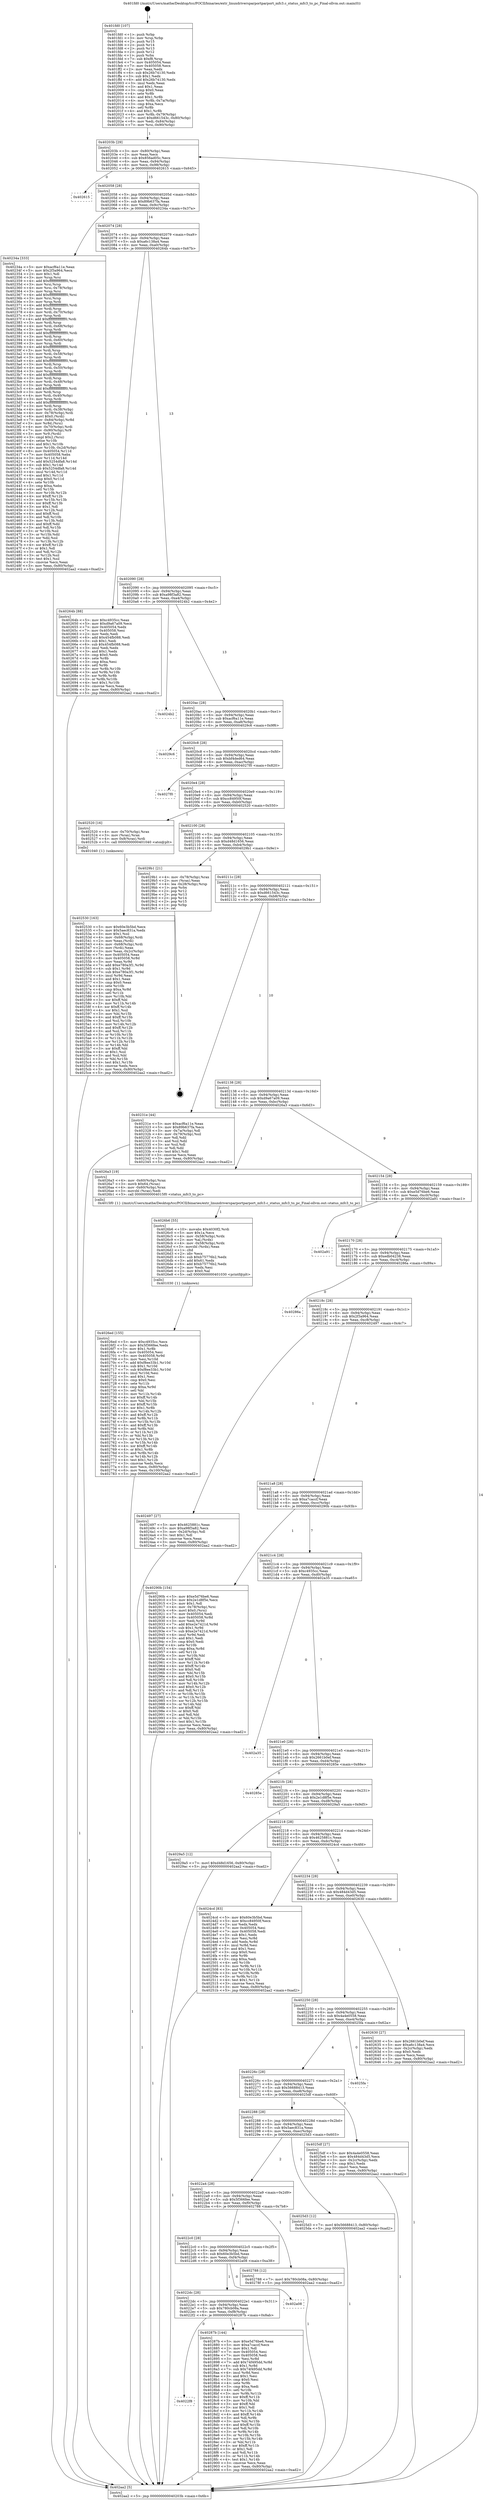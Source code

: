 digraph "0x401fd0" {
  label = "0x401fd0 (/mnt/c/Users/mathe/Desktop/tcc/POCII/binaries/extr_linuxdriversparportparport_mfc3.c_status_mfc3_to_pc_Final-ollvm.out::main(0))"
  labelloc = "t"
  node[shape=record]

  Entry [label="",width=0.3,height=0.3,shape=circle,fillcolor=black,style=filled]
  "0x40203b" [label="{
     0x40203b [29]\l
     | [instrs]\l
     &nbsp;&nbsp;0x40203b \<+3\>: mov -0x80(%rbp),%eax\l
     &nbsp;&nbsp;0x40203e \<+2\>: mov %eax,%ecx\l
     &nbsp;&nbsp;0x402040 \<+6\>: sub $0x856ad05c,%ecx\l
     &nbsp;&nbsp;0x402046 \<+6\>: mov %eax,-0x94(%rbp)\l
     &nbsp;&nbsp;0x40204c \<+6\>: mov %ecx,-0x98(%rbp)\l
     &nbsp;&nbsp;0x402052 \<+6\>: je 0000000000402615 \<main+0x645\>\l
  }"]
  "0x402615" [label="{
     0x402615\l
  }", style=dashed]
  "0x402058" [label="{
     0x402058 [28]\l
     | [instrs]\l
     &nbsp;&nbsp;0x402058 \<+5\>: jmp 000000000040205d \<main+0x8d\>\l
     &nbsp;&nbsp;0x40205d \<+6\>: mov -0x94(%rbp),%eax\l
     &nbsp;&nbsp;0x402063 \<+5\>: sub $0x89b637fa,%eax\l
     &nbsp;&nbsp;0x402068 \<+6\>: mov %eax,-0x9c(%rbp)\l
     &nbsp;&nbsp;0x40206e \<+6\>: je 000000000040234a \<main+0x37a\>\l
  }"]
  Exit [label="",width=0.3,height=0.3,shape=circle,fillcolor=black,style=filled,peripheries=2]
  "0x40234a" [label="{
     0x40234a [333]\l
     | [instrs]\l
     &nbsp;&nbsp;0x40234a \<+5\>: mov $0xacf6a11e,%eax\l
     &nbsp;&nbsp;0x40234f \<+5\>: mov $0x2f3a964,%ecx\l
     &nbsp;&nbsp;0x402354 \<+2\>: mov $0x1,%dl\l
     &nbsp;&nbsp;0x402356 \<+3\>: mov %rsp,%rsi\l
     &nbsp;&nbsp;0x402359 \<+4\>: add $0xfffffffffffffff0,%rsi\l
     &nbsp;&nbsp;0x40235d \<+3\>: mov %rsi,%rsp\l
     &nbsp;&nbsp;0x402360 \<+4\>: mov %rsi,-0x78(%rbp)\l
     &nbsp;&nbsp;0x402364 \<+3\>: mov %rsp,%rsi\l
     &nbsp;&nbsp;0x402367 \<+4\>: add $0xfffffffffffffff0,%rsi\l
     &nbsp;&nbsp;0x40236b \<+3\>: mov %rsi,%rsp\l
     &nbsp;&nbsp;0x40236e \<+3\>: mov %rsp,%rdi\l
     &nbsp;&nbsp;0x402371 \<+4\>: add $0xfffffffffffffff0,%rdi\l
     &nbsp;&nbsp;0x402375 \<+3\>: mov %rdi,%rsp\l
     &nbsp;&nbsp;0x402378 \<+4\>: mov %rdi,-0x70(%rbp)\l
     &nbsp;&nbsp;0x40237c \<+3\>: mov %rsp,%rdi\l
     &nbsp;&nbsp;0x40237f \<+4\>: add $0xfffffffffffffff0,%rdi\l
     &nbsp;&nbsp;0x402383 \<+3\>: mov %rdi,%rsp\l
     &nbsp;&nbsp;0x402386 \<+4\>: mov %rdi,-0x68(%rbp)\l
     &nbsp;&nbsp;0x40238a \<+3\>: mov %rsp,%rdi\l
     &nbsp;&nbsp;0x40238d \<+4\>: add $0xfffffffffffffff0,%rdi\l
     &nbsp;&nbsp;0x402391 \<+3\>: mov %rdi,%rsp\l
     &nbsp;&nbsp;0x402394 \<+4\>: mov %rdi,-0x60(%rbp)\l
     &nbsp;&nbsp;0x402398 \<+3\>: mov %rsp,%rdi\l
     &nbsp;&nbsp;0x40239b \<+4\>: add $0xfffffffffffffff0,%rdi\l
     &nbsp;&nbsp;0x40239f \<+3\>: mov %rdi,%rsp\l
     &nbsp;&nbsp;0x4023a2 \<+4\>: mov %rdi,-0x58(%rbp)\l
     &nbsp;&nbsp;0x4023a6 \<+3\>: mov %rsp,%rdi\l
     &nbsp;&nbsp;0x4023a9 \<+4\>: add $0xfffffffffffffff0,%rdi\l
     &nbsp;&nbsp;0x4023ad \<+3\>: mov %rdi,%rsp\l
     &nbsp;&nbsp;0x4023b0 \<+4\>: mov %rdi,-0x50(%rbp)\l
     &nbsp;&nbsp;0x4023b4 \<+3\>: mov %rsp,%rdi\l
     &nbsp;&nbsp;0x4023b7 \<+4\>: add $0xfffffffffffffff0,%rdi\l
     &nbsp;&nbsp;0x4023bb \<+3\>: mov %rdi,%rsp\l
     &nbsp;&nbsp;0x4023be \<+4\>: mov %rdi,-0x48(%rbp)\l
     &nbsp;&nbsp;0x4023c2 \<+3\>: mov %rsp,%rdi\l
     &nbsp;&nbsp;0x4023c5 \<+4\>: add $0xfffffffffffffff0,%rdi\l
     &nbsp;&nbsp;0x4023c9 \<+3\>: mov %rdi,%rsp\l
     &nbsp;&nbsp;0x4023cc \<+4\>: mov %rdi,-0x40(%rbp)\l
     &nbsp;&nbsp;0x4023d0 \<+3\>: mov %rsp,%rdi\l
     &nbsp;&nbsp;0x4023d3 \<+4\>: add $0xfffffffffffffff0,%rdi\l
     &nbsp;&nbsp;0x4023d7 \<+3\>: mov %rdi,%rsp\l
     &nbsp;&nbsp;0x4023da \<+4\>: mov %rdi,-0x38(%rbp)\l
     &nbsp;&nbsp;0x4023de \<+4\>: mov -0x78(%rbp),%rdi\l
     &nbsp;&nbsp;0x4023e2 \<+6\>: movl $0x0,(%rdi)\l
     &nbsp;&nbsp;0x4023e8 \<+7\>: mov -0x84(%rbp),%r8d\l
     &nbsp;&nbsp;0x4023ef \<+3\>: mov %r8d,(%rsi)\l
     &nbsp;&nbsp;0x4023f2 \<+4\>: mov -0x70(%rbp),%rdi\l
     &nbsp;&nbsp;0x4023f6 \<+7\>: mov -0x90(%rbp),%r9\l
     &nbsp;&nbsp;0x4023fd \<+3\>: mov %r9,(%rdi)\l
     &nbsp;&nbsp;0x402400 \<+3\>: cmpl $0x2,(%rsi)\l
     &nbsp;&nbsp;0x402403 \<+4\>: setne %r10b\l
     &nbsp;&nbsp;0x402407 \<+4\>: and $0x1,%r10b\l
     &nbsp;&nbsp;0x40240b \<+4\>: mov %r10b,-0x2d(%rbp)\l
     &nbsp;&nbsp;0x40240f \<+8\>: mov 0x405054,%r11d\l
     &nbsp;&nbsp;0x402417 \<+7\>: mov 0x405058,%ebx\l
     &nbsp;&nbsp;0x40241e \<+3\>: mov %r11d,%r14d\l
     &nbsp;&nbsp;0x402421 \<+7\>: add $0x5254dfa8,%r14d\l
     &nbsp;&nbsp;0x402428 \<+4\>: sub $0x1,%r14d\l
     &nbsp;&nbsp;0x40242c \<+7\>: sub $0x5254dfa8,%r14d\l
     &nbsp;&nbsp;0x402433 \<+4\>: imul %r14d,%r11d\l
     &nbsp;&nbsp;0x402437 \<+4\>: and $0x1,%r11d\l
     &nbsp;&nbsp;0x40243b \<+4\>: cmp $0x0,%r11d\l
     &nbsp;&nbsp;0x40243f \<+4\>: sete %r10b\l
     &nbsp;&nbsp;0x402443 \<+3\>: cmp $0xa,%ebx\l
     &nbsp;&nbsp;0x402446 \<+4\>: setl %r15b\l
     &nbsp;&nbsp;0x40244a \<+3\>: mov %r10b,%r12b\l
     &nbsp;&nbsp;0x40244d \<+4\>: xor $0xff,%r12b\l
     &nbsp;&nbsp;0x402451 \<+3\>: mov %r15b,%r13b\l
     &nbsp;&nbsp;0x402454 \<+4\>: xor $0xff,%r13b\l
     &nbsp;&nbsp;0x402458 \<+3\>: xor $0x1,%dl\l
     &nbsp;&nbsp;0x40245b \<+3\>: mov %r12b,%sil\l
     &nbsp;&nbsp;0x40245e \<+4\>: and $0xff,%sil\l
     &nbsp;&nbsp;0x402462 \<+3\>: and %dl,%r10b\l
     &nbsp;&nbsp;0x402465 \<+3\>: mov %r13b,%dil\l
     &nbsp;&nbsp;0x402468 \<+4\>: and $0xff,%dil\l
     &nbsp;&nbsp;0x40246c \<+3\>: and %dl,%r15b\l
     &nbsp;&nbsp;0x40246f \<+3\>: or %r10b,%sil\l
     &nbsp;&nbsp;0x402472 \<+3\>: or %r15b,%dil\l
     &nbsp;&nbsp;0x402475 \<+3\>: xor %dil,%sil\l
     &nbsp;&nbsp;0x402478 \<+3\>: or %r13b,%r12b\l
     &nbsp;&nbsp;0x40247b \<+4\>: xor $0xff,%r12b\l
     &nbsp;&nbsp;0x40247f \<+3\>: or $0x1,%dl\l
     &nbsp;&nbsp;0x402482 \<+3\>: and %dl,%r12b\l
     &nbsp;&nbsp;0x402485 \<+3\>: or %r12b,%sil\l
     &nbsp;&nbsp;0x402488 \<+4\>: test $0x1,%sil\l
     &nbsp;&nbsp;0x40248c \<+3\>: cmovne %ecx,%eax\l
     &nbsp;&nbsp;0x40248f \<+3\>: mov %eax,-0x80(%rbp)\l
     &nbsp;&nbsp;0x402492 \<+5\>: jmp 0000000000402aa2 \<main+0xad2\>\l
  }"]
  "0x402074" [label="{
     0x402074 [28]\l
     | [instrs]\l
     &nbsp;&nbsp;0x402074 \<+5\>: jmp 0000000000402079 \<main+0xa9\>\l
     &nbsp;&nbsp;0x402079 \<+6\>: mov -0x94(%rbp),%eax\l
     &nbsp;&nbsp;0x40207f \<+5\>: sub $0xa6c138a4,%eax\l
     &nbsp;&nbsp;0x402084 \<+6\>: mov %eax,-0xa0(%rbp)\l
     &nbsp;&nbsp;0x40208a \<+6\>: je 000000000040264b \<main+0x67b\>\l
  }"]
  "0x4022f8" [label="{
     0x4022f8\l
  }", style=dashed]
  "0x40264b" [label="{
     0x40264b [88]\l
     | [instrs]\l
     &nbsp;&nbsp;0x40264b \<+5\>: mov $0xc4935cc,%eax\l
     &nbsp;&nbsp;0x402650 \<+5\>: mov $0xd9a67a09,%ecx\l
     &nbsp;&nbsp;0x402655 \<+7\>: mov 0x405054,%edx\l
     &nbsp;&nbsp;0x40265c \<+7\>: mov 0x405058,%esi\l
     &nbsp;&nbsp;0x402663 \<+2\>: mov %edx,%edi\l
     &nbsp;&nbsp;0x402665 \<+6\>: add $0x454fb088,%edi\l
     &nbsp;&nbsp;0x40266b \<+3\>: sub $0x1,%edi\l
     &nbsp;&nbsp;0x40266e \<+6\>: sub $0x454fb088,%edi\l
     &nbsp;&nbsp;0x402674 \<+3\>: imul %edi,%edx\l
     &nbsp;&nbsp;0x402677 \<+3\>: and $0x1,%edx\l
     &nbsp;&nbsp;0x40267a \<+3\>: cmp $0x0,%edx\l
     &nbsp;&nbsp;0x40267d \<+4\>: sete %r8b\l
     &nbsp;&nbsp;0x402681 \<+3\>: cmp $0xa,%esi\l
     &nbsp;&nbsp;0x402684 \<+4\>: setl %r9b\l
     &nbsp;&nbsp;0x402688 \<+3\>: mov %r8b,%r10b\l
     &nbsp;&nbsp;0x40268b \<+3\>: and %r9b,%r10b\l
     &nbsp;&nbsp;0x40268e \<+3\>: xor %r9b,%r8b\l
     &nbsp;&nbsp;0x402691 \<+3\>: or %r8b,%r10b\l
     &nbsp;&nbsp;0x402694 \<+4\>: test $0x1,%r10b\l
     &nbsp;&nbsp;0x402698 \<+3\>: cmovne %ecx,%eax\l
     &nbsp;&nbsp;0x40269b \<+3\>: mov %eax,-0x80(%rbp)\l
     &nbsp;&nbsp;0x40269e \<+5\>: jmp 0000000000402aa2 \<main+0xad2\>\l
  }"]
  "0x402090" [label="{
     0x402090 [28]\l
     | [instrs]\l
     &nbsp;&nbsp;0x402090 \<+5\>: jmp 0000000000402095 \<main+0xc5\>\l
     &nbsp;&nbsp;0x402095 \<+6\>: mov -0x94(%rbp),%eax\l
     &nbsp;&nbsp;0x40209b \<+5\>: sub $0xa98f3a82,%eax\l
     &nbsp;&nbsp;0x4020a0 \<+6\>: mov %eax,-0xa4(%rbp)\l
     &nbsp;&nbsp;0x4020a6 \<+6\>: je 00000000004024b2 \<main+0x4e2\>\l
  }"]
  "0x40287b" [label="{
     0x40287b [144]\l
     | [instrs]\l
     &nbsp;&nbsp;0x40287b \<+5\>: mov $0xe5d76be6,%eax\l
     &nbsp;&nbsp;0x402880 \<+5\>: mov $0xa7caccf,%ecx\l
     &nbsp;&nbsp;0x402885 \<+2\>: mov $0x1,%dl\l
     &nbsp;&nbsp;0x402887 \<+7\>: mov 0x405054,%esi\l
     &nbsp;&nbsp;0x40288e \<+7\>: mov 0x405058,%edi\l
     &nbsp;&nbsp;0x402895 \<+3\>: mov %esi,%r8d\l
     &nbsp;&nbsp;0x402898 \<+7\>: add $0x74f495dd,%r8d\l
     &nbsp;&nbsp;0x40289f \<+4\>: sub $0x1,%r8d\l
     &nbsp;&nbsp;0x4028a3 \<+7\>: sub $0x74f495dd,%r8d\l
     &nbsp;&nbsp;0x4028aa \<+4\>: imul %r8d,%esi\l
     &nbsp;&nbsp;0x4028ae \<+3\>: and $0x1,%esi\l
     &nbsp;&nbsp;0x4028b1 \<+3\>: cmp $0x0,%esi\l
     &nbsp;&nbsp;0x4028b4 \<+4\>: sete %r9b\l
     &nbsp;&nbsp;0x4028b8 \<+3\>: cmp $0xa,%edi\l
     &nbsp;&nbsp;0x4028bb \<+4\>: setl %r10b\l
     &nbsp;&nbsp;0x4028bf \<+3\>: mov %r9b,%r11b\l
     &nbsp;&nbsp;0x4028c2 \<+4\>: xor $0xff,%r11b\l
     &nbsp;&nbsp;0x4028c6 \<+3\>: mov %r10b,%bl\l
     &nbsp;&nbsp;0x4028c9 \<+3\>: xor $0xff,%bl\l
     &nbsp;&nbsp;0x4028cc \<+3\>: xor $0x1,%dl\l
     &nbsp;&nbsp;0x4028cf \<+3\>: mov %r11b,%r14b\l
     &nbsp;&nbsp;0x4028d2 \<+4\>: and $0xff,%r14b\l
     &nbsp;&nbsp;0x4028d6 \<+3\>: and %dl,%r9b\l
     &nbsp;&nbsp;0x4028d9 \<+3\>: mov %bl,%r15b\l
     &nbsp;&nbsp;0x4028dc \<+4\>: and $0xff,%r15b\l
     &nbsp;&nbsp;0x4028e0 \<+3\>: and %dl,%r10b\l
     &nbsp;&nbsp;0x4028e3 \<+3\>: or %r9b,%r14b\l
     &nbsp;&nbsp;0x4028e6 \<+3\>: or %r10b,%r15b\l
     &nbsp;&nbsp;0x4028e9 \<+3\>: xor %r15b,%r14b\l
     &nbsp;&nbsp;0x4028ec \<+3\>: or %bl,%r11b\l
     &nbsp;&nbsp;0x4028ef \<+4\>: xor $0xff,%r11b\l
     &nbsp;&nbsp;0x4028f3 \<+3\>: or $0x1,%dl\l
     &nbsp;&nbsp;0x4028f6 \<+3\>: and %dl,%r11b\l
     &nbsp;&nbsp;0x4028f9 \<+3\>: or %r11b,%r14b\l
     &nbsp;&nbsp;0x4028fc \<+4\>: test $0x1,%r14b\l
     &nbsp;&nbsp;0x402900 \<+3\>: cmovne %ecx,%eax\l
     &nbsp;&nbsp;0x402903 \<+3\>: mov %eax,-0x80(%rbp)\l
     &nbsp;&nbsp;0x402906 \<+5\>: jmp 0000000000402aa2 \<main+0xad2\>\l
  }"]
  "0x4024b2" [label="{
     0x4024b2\l
  }", style=dashed]
  "0x4020ac" [label="{
     0x4020ac [28]\l
     | [instrs]\l
     &nbsp;&nbsp;0x4020ac \<+5\>: jmp 00000000004020b1 \<main+0xe1\>\l
     &nbsp;&nbsp;0x4020b1 \<+6\>: mov -0x94(%rbp),%eax\l
     &nbsp;&nbsp;0x4020b7 \<+5\>: sub $0xacf6a11e,%eax\l
     &nbsp;&nbsp;0x4020bc \<+6\>: mov %eax,-0xa8(%rbp)\l
     &nbsp;&nbsp;0x4020c2 \<+6\>: je 00000000004029c6 \<main+0x9f6\>\l
  }"]
  "0x4022dc" [label="{
     0x4022dc [28]\l
     | [instrs]\l
     &nbsp;&nbsp;0x4022dc \<+5\>: jmp 00000000004022e1 \<main+0x311\>\l
     &nbsp;&nbsp;0x4022e1 \<+6\>: mov -0x94(%rbp),%eax\l
     &nbsp;&nbsp;0x4022e7 \<+5\>: sub $0x780cb08a,%eax\l
     &nbsp;&nbsp;0x4022ec \<+6\>: mov %eax,-0xf8(%rbp)\l
     &nbsp;&nbsp;0x4022f2 \<+6\>: je 000000000040287b \<main+0x8ab\>\l
  }"]
  "0x4029c6" [label="{
     0x4029c6\l
  }", style=dashed]
  "0x4020c8" [label="{
     0x4020c8 [28]\l
     | [instrs]\l
     &nbsp;&nbsp;0x4020c8 \<+5\>: jmp 00000000004020cd \<main+0xfd\>\l
     &nbsp;&nbsp;0x4020cd \<+6\>: mov -0x94(%rbp),%eax\l
     &nbsp;&nbsp;0x4020d3 \<+5\>: sub $0xbf4ded64,%eax\l
     &nbsp;&nbsp;0x4020d8 \<+6\>: mov %eax,-0xac(%rbp)\l
     &nbsp;&nbsp;0x4020de \<+6\>: je 00000000004027f0 \<main+0x820\>\l
  }"]
  "0x402a08" [label="{
     0x402a08\l
  }", style=dashed]
  "0x4027f0" [label="{
     0x4027f0\l
  }", style=dashed]
  "0x4020e4" [label="{
     0x4020e4 [28]\l
     | [instrs]\l
     &nbsp;&nbsp;0x4020e4 \<+5\>: jmp 00000000004020e9 \<main+0x119\>\l
     &nbsp;&nbsp;0x4020e9 \<+6\>: mov -0x94(%rbp),%eax\l
     &nbsp;&nbsp;0x4020ef \<+5\>: sub $0xcc84950f,%eax\l
     &nbsp;&nbsp;0x4020f4 \<+6\>: mov %eax,-0xb0(%rbp)\l
     &nbsp;&nbsp;0x4020fa \<+6\>: je 0000000000402520 \<main+0x550\>\l
  }"]
  "0x4022c0" [label="{
     0x4022c0 [28]\l
     | [instrs]\l
     &nbsp;&nbsp;0x4022c0 \<+5\>: jmp 00000000004022c5 \<main+0x2f5\>\l
     &nbsp;&nbsp;0x4022c5 \<+6\>: mov -0x94(%rbp),%eax\l
     &nbsp;&nbsp;0x4022cb \<+5\>: sub $0x60e3b5bd,%eax\l
     &nbsp;&nbsp;0x4022d0 \<+6\>: mov %eax,-0xf4(%rbp)\l
     &nbsp;&nbsp;0x4022d6 \<+6\>: je 0000000000402a08 \<main+0xa38\>\l
  }"]
  "0x402520" [label="{
     0x402520 [16]\l
     | [instrs]\l
     &nbsp;&nbsp;0x402520 \<+4\>: mov -0x70(%rbp),%rax\l
     &nbsp;&nbsp;0x402524 \<+3\>: mov (%rax),%rax\l
     &nbsp;&nbsp;0x402527 \<+4\>: mov 0x8(%rax),%rdi\l
     &nbsp;&nbsp;0x40252b \<+5\>: call 0000000000401040 \<atoi@plt\>\l
     | [calls]\l
     &nbsp;&nbsp;0x401040 \{1\} (unknown)\l
  }"]
  "0x402100" [label="{
     0x402100 [28]\l
     | [instrs]\l
     &nbsp;&nbsp;0x402100 \<+5\>: jmp 0000000000402105 \<main+0x135\>\l
     &nbsp;&nbsp;0x402105 \<+6\>: mov -0x94(%rbp),%eax\l
     &nbsp;&nbsp;0x40210b \<+5\>: sub $0xd48d1656,%eax\l
     &nbsp;&nbsp;0x402110 \<+6\>: mov %eax,-0xb4(%rbp)\l
     &nbsp;&nbsp;0x402116 \<+6\>: je 00000000004029b1 \<main+0x9e1\>\l
  }"]
  "0x402788" [label="{
     0x402788 [12]\l
     | [instrs]\l
     &nbsp;&nbsp;0x402788 \<+7\>: movl $0x780cb08a,-0x80(%rbp)\l
     &nbsp;&nbsp;0x40278f \<+5\>: jmp 0000000000402aa2 \<main+0xad2\>\l
  }"]
  "0x4029b1" [label="{
     0x4029b1 [21]\l
     | [instrs]\l
     &nbsp;&nbsp;0x4029b1 \<+4\>: mov -0x78(%rbp),%rax\l
     &nbsp;&nbsp;0x4029b5 \<+2\>: mov (%rax),%eax\l
     &nbsp;&nbsp;0x4029b7 \<+4\>: lea -0x28(%rbp),%rsp\l
     &nbsp;&nbsp;0x4029bb \<+1\>: pop %rbx\l
     &nbsp;&nbsp;0x4029bc \<+2\>: pop %r12\l
     &nbsp;&nbsp;0x4029be \<+2\>: pop %r13\l
     &nbsp;&nbsp;0x4029c0 \<+2\>: pop %r14\l
     &nbsp;&nbsp;0x4029c2 \<+2\>: pop %r15\l
     &nbsp;&nbsp;0x4029c4 \<+1\>: pop %rbp\l
     &nbsp;&nbsp;0x4029c5 \<+1\>: ret\l
  }"]
  "0x40211c" [label="{
     0x40211c [28]\l
     | [instrs]\l
     &nbsp;&nbsp;0x40211c \<+5\>: jmp 0000000000402121 \<main+0x151\>\l
     &nbsp;&nbsp;0x402121 \<+6\>: mov -0x94(%rbp),%eax\l
     &nbsp;&nbsp;0x402127 \<+5\>: sub $0xd661543c,%eax\l
     &nbsp;&nbsp;0x40212c \<+6\>: mov %eax,-0xb8(%rbp)\l
     &nbsp;&nbsp;0x402132 \<+6\>: je 000000000040231e \<main+0x34e\>\l
  }"]
  "0x4026ed" [label="{
     0x4026ed [155]\l
     | [instrs]\l
     &nbsp;&nbsp;0x4026ed \<+5\>: mov $0xc4935cc,%ecx\l
     &nbsp;&nbsp;0x4026f2 \<+5\>: mov $0x5f366fee,%edx\l
     &nbsp;&nbsp;0x4026f7 \<+3\>: mov $0x1,%r8b\l
     &nbsp;&nbsp;0x4026fa \<+7\>: mov 0x405054,%esi\l
     &nbsp;&nbsp;0x402701 \<+8\>: mov 0x405058,%r9d\l
     &nbsp;&nbsp;0x402709 \<+3\>: mov %esi,%r10d\l
     &nbsp;&nbsp;0x40270c \<+7\>: add $0xf8ee33b1,%r10d\l
     &nbsp;&nbsp;0x402713 \<+4\>: sub $0x1,%r10d\l
     &nbsp;&nbsp;0x402717 \<+7\>: sub $0xf8ee33b1,%r10d\l
     &nbsp;&nbsp;0x40271e \<+4\>: imul %r10d,%esi\l
     &nbsp;&nbsp;0x402722 \<+3\>: and $0x1,%esi\l
     &nbsp;&nbsp;0x402725 \<+3\>: cmp $0x0,%esi\l
     &nbsp;&nbsp;0x402728 \<+4\>: sete %r11b\l
     &nbsp;&nbsp;0x40272c \<+4\>: cmp $0xa,%r9d\l
     &nbsp;&nbsp;0x402730 \<+3\>: setl %bl\l
     &nbsp;&nbsp;0x402733 \<+3\>: mov %r11b,%r14b\l
     &nbsp;&nbsp;0x402736 \<+4\>: xor $0xff,%r14b\l
     &nbsp;&nbsp;0x40273a \<+3\>: mov %bl,%r15b\l
     &nbsp;&nbsp;0x40273d \<+4\>: xor $0xff,%r15b\l
     &nbsp;&nbsp;0x402741 \<+4\>: xor $0x1,%r8b\l
     &nbsp;&nbsp;0x402745 \<+3\>: mov %r14b,%r12b\l
     &nbsp;&nbsp;0x402748 \<+4\>: and $0xff,%r12b\l
     &nbsp;&nbsp;0x40274c \<+3\>: and %r8b,%r11b\l
     &nbsp;&nbsp;0x40274f \<+3\>: mov %r15b,%r13b\l
     &nbsp;&nbsp;0x402752 \<+4\>: and $0xff,%r13b\l
     &nbsp;&nbsp;0x402756 \<+3\>: and %r8b,%bl\l
     &nbsp;&nbsp;0x402759 \<+3\>: or %r11b,%r12b\l
     &nbsp;&nbsp;0x40275c \<+3\>: or %bl,%r13b\l
     &nbsp;&nbsp;0x40275f \<+3\>: xor %r13b,%r12b\l
     &nbsp;&nbsp;0x402762 \<+3\>: or %r15b,%r14b\l
     &nbsp;&nbsp;0x402765 \<+4\>: xor $0xff,%r14b\l
     &nbsp;&nbsp;0x402769 \<+4\>: or $0x1,%r8b\l
     &nbsp;&nbsp;0x40276d \<+3\>: and %r8b,%r14b\l
     &nbsp;&nbsp;0x402770 \<+3\>: or %r14b,%r12b\l
     &nbsp;&nbsp;0x402773 \<+4\>: test $0x1,%r12b\l
     &nbsp;&nbsp;0x402777 \<+3\>: cmovne %edx,%ecx\l
     &nbsp;&nbsp;0x40277a \<+3\>: mov %ecx,-0x80(%rbp)\l
     &nbsp;&nbsp;0x40277d \<+6\>: mov %eax,-0x100(%rbp)\l
     &nbsp;&nbsp;0x402783 \<+5\>: jmp 0000000000402aa2 \<main+0xad2\>\l
  }"]
  "0x40231e" [label="{
     0x40231e [44]\l
     | [instrs]\l
     &nbsp;&nbsp;0x40231e \<+5\>: mov $0xacf6a11e,%eax\l
     &nbsp;&nbsp;0x402323 \<+5\>: mov $0x89b637fa,%ecx\l
     &nbsp;&nbsp;0x402328 \<+3\>: mov -0x7a(%rbp),%dl\l
     &nbsp;&nbsp;0x40232b \<+4\>: mov -0x79(%rbp),%sil\l
     &nbsp;&nbsp;0x40232f \<+3\>: mov %dl,%dil\l
     &nbsp;&nbsp;0x402332 \<+3\>: and %sil,%dil\l
     &nbsp;&nbsp;0x402335 \<+3\>: xor %sil,%dl\l
     &nbsp;&nbsp;0x402338 \<+3\>: or %dl,%dil\l
     &nbsp;&nbsp;0x40233b \<+4\>: test $0x1,%dil\l
     &nbsp;&nbsp;0x40233f \<+3\>: cmovne %ecx,%eax\l
     &nbsp;&nbsp;0x402342 \<+3\>: mov %eax,-0x80(%rbp)\l
     &nbsp;&nbsp;0x402345 \<+5\>: jmp 0000000000402aa2 \<main+0xad2\>\l
  }"]
  "0x402138" [label="{
     0x402138 [28]\l
     | [instrs]\l
     &nbsp;&nbsp;0x402138 \<+5\>: jmp 000000000040213d \<main+0x16d\>\l
     &nbsp;&nbsp;0x40213d \<+6\>: mov -0x94(%rbp),%eax\l
     &nbsp;&nbsp;0x402143 \<+5\>: sub $0xd9a67a09,%eax\l
     &nbsp;&nbsp;0x402148 \<+6\>: mov %eax,-0xbc(%rbp)\l
     &nbsp;&nbsp;0x40214e \<+6\>: je 00000000004026a3 \<main+0x6d3\>\l
  }"]
  "0x402aa2" [label="{
     0x402aa2 [5]\l
     | [instrs]\l
     &nbsp;&nbsp;0x402aa2 \<+5\>: jmp 000000000040203b \<main+0x6b\>\l
  }"]
  "0x401fd0" [label="{
     0x401fd0 [107]\l
     | [instrs]\l
     &nbsp;&nbsp;0x401fd0 \<+1\>: push %rbp\l
     &nbsp;&nbsp;0x401fd1 \<+3\>: mov %rsp,%rbp\l
     &nbsp;&nbsp;0x401fd4 \<+2\>: push %r15\l
     &nbsp;&nbsp;0x401fd6 \<+2\>: push %r14\l
     &nbsp;&nbsp;0x401fd8 \<+2\>: push %r13\l
     &nbsp;&nbsp;0x401fda \<+2\>: push %r12\l
     &nbsp;&nbsp;0x401fdc \<+1\>: push %rbx\l
     &nbsp;&nbsp;0x401fdd \<+7\>: sub $0xf8,%rsp\l
     &nbsp;&nbsp;0x401fe4 \<+7\>: mov 0x405054,%eax\l
     &nbsp;&nbsp;0x401feb \<+7\>: mov 0x405058,%ecx\l
     &nbsp;&nbsp;0x401ff2 \<+2\>: mov %eax,%edx\l
     &nbsp;&nbsp;0x401ff4 \<+6\>: sub $0x26b74130,%edx\l
     &nbsp;&nbsp;0x401ffa \<+3\>: sub $0x1,%edx\l
     &nbsp;&nbsp;0x401ffd \<+6\>: add $0x26b74130,%edx\l
     &nbsp;&nbsp;0x402003 \<+3\>: imul %edx,%eax\l
     &nbsp;&nbsp;0x402006 \<+3\>: and $0x1,%eax\l
     &nbsp;&nbsp;0x402009 \<+3\>: cmp $0x0,%eax\l
     &nbsp;&nbsp;0x40200c \<+4\>: sete %r8b\l
     &nbsp;&nbsp;0x402010 \<+4\>: and $0x1,%r8b\l
     &nbsp;&nbsp;0x402014 \<+4\>: mov %r8b,-0x7a(%rbp)\l
     &nbsp;&nbsp;0x402018 \<+3\>: cmp $0xa,%ecx\l
     &nbsp;&nbsp;0x40201b \<+4\>: setl %r8b\l
     &nbsp;&nbsp;0x40201f \<+4\>: and $0x1,%r8b\l
     &nbsp;&nbsp;0x402023 \<+4\>: mov %r8b,-0x79(%rbp)\l
     &nbsp;&nbsp;0x402027 \<+7\>: movl $0xd661543c,-0x80(%rbp)\l
     &nbsp;&nbsp;0x40202e \<+6\>: mov %edi,-0x84(%rbp)\l
     &nbsp;&nbsp;0x402034 \<+7\>: mov %rsi,-0x90(%rbp)\l
  }"]
  "0x4026b6" [label="{
     0x4026b6 [55]\l
     | [instrs]\l
     &nbsp;&nbsp;0x4026b6 \<+10\>: movabs $0x4030f2,%rdi\l
     &nbsp;&nbsp;0x4026c0 \<+5\>: mov $0x1a,%ecx\l
     &nbsp;&nbsp;0x4026c5 \<+4\>: mov -0x58(%rbp),%rdx\l
     &nbsp;&nbsp;0x4026c9 \<+2\>: mov %al,(%rdx)\l
     &nbsp;&nbsp;0x4026cb \<+4\>: mov -0x58(%rbp),%rdx\l
     &nbsp;&nbsp;0x4026cf \<+3\>: movzbl (%rdx),%eax\l
     &nbsp;&nbsp;0x4026d2 \<+1\>: cltd\l
     &nbsp;&nbsp;0x4026d3 \<+2\>: idiv %ecx\l
     &nbsp;&nbsp;0x4026d5 \<+6\>: sub $0xb75776b2,%edx\l
     &nbsp;&nbsp;0x4026db \<+3\>: add $0x61,%edx\l
     &nbsp;&nbsp;0x4026de \<+6\>: add $0xb75776b2,%edx\l
     &nbsp;&nbsp;0x4026e4 \<+2\>: mov %edx,%esi\l
     &nbsp;&nbsp;0x4026e6 \<+2\>: mov $0x0,%al\l
     &nbsp;&nbsp;0x4026e8 \<+5\>: call 0000000000401030 \<printf@plt\>\l
     | [calls]\l
     &nbsp;&nbsp;0x401030 \{1\} (unknown)\l
  }"]
  "0x4022a4" [label="{
     0x4022a4 [28]\l
     | [instrs]\l
     &nbsp;&nbsp;0x4022a4 \<+5\>: jmp 00000000004022a9 \<main+0x2d9\>\l
     &nbsp;&nbsp;0x4022a9 \<+6\>: mov -0x94(%rbp),%eax\l
     &nbsp;&nbsp;0x4022af \<+5\>: sub $0x5f366fee,%eax\l
     &nbsp;&nbsp;0x4022b4 \<+6\>: mov %eax,-0xf0(%rbp)\l
     &nbsp;&nbsp;0x4022ba \<+6\>: je 0000000000402788 \<main+0x7b8\>\l
  }"]
  "0x4026a3" [label="{
     0x4026a3 [19]\l
     | [instrs]\l
     &nbsp;&nbsp;0x4026a3 \<+4\>: mov -0x60(%rbp),%rax\l
     &nbsp;&nbsp;0x4026a7 \<+3\>: movb $0x64,(%rax)\l
     &nbsp;&nbsp;0x4026aa \<+4\>: mov -0x60(%rbp),%rax\l
     &nbsp;&nbsp;0x4026ae \<+3\>: movzbl (%rax),%edi\l
     &nbsp;&nbsp;0x4026b1 \<+5\>: call 00000000004015f0 \<status_mfc3_to_pc\>\l
     | [calls]\l
     &nbsp;&nbsp;0x4015f0 \{1\} (/mnt/c/Users/mathe/Desktop/tcc/POCII/binaries/extr_linuxdriversparportparport_mfc3.c_status_mfc3_to_pc_Final-ollvm.out::status_mfc3_to_pc)\l
  }"]
  "0x402154" [label="{
     0x402154 [28]\l
     | [instrs]\l
     &nbsp;&nbsp;0x402154 \<+5\>: jmp 0000000000402159 \<main+0x189\>\l
     &nbsp;&nbsp;0x402159 \<+6\>: mov -0x94(%rbp),%eax\l
     &nbsp;&nbsp;0x40215f \<+5\>: sub $0xe5d76be6,%eax\l
     &nbsp;&nbsp;0x402164 \<+6\>: mov %eax,-0xc0(%rbp)\l
     &nbsp;&nbsp;0x40216a \<+6\>: je 0000000000402a91 \<main+0xac1\>\l
  }"]
  "0x4025d3" [label="{
     0x4025d3 [12]\l
     | [instrs]\l
     &nbsp;&nbsp;0x4025d3 \<+7\>: movl $0x56688413,-0x80(%rbp)\l
     &nbsp;&nbsp;0x4025da \<+5\>: jmp 0000000000402aa2 \<main+0xad2\>\l
  }"]
  "0x402a91" [label="{
     0x402a91\l
  }", style=dashed]
  "0x402170" [label="{
     0x402170 [28]\l
     | [instrs]\l
     &nbsp;&nbsp;0x402170 \<+5\>: jmp 0000000000402175 \<main+0x1a5\>\l
     &nbsp;&nbsp;0x402175 \<+6\>: mov -0x94(%rbp),%eax\l
     &nbsp;&nbsp;0x40217b \<+5\>: sub $0xedb04238,%eax\l
     &nbsp;&nbsp;0x402180 \<+6\>: mov %eax,-0xc4(%rbp)\l
     &nbsp;&nbsp;0x402186 \<+6\>: je 000000000040286a \<main+0x89a\>\l
  }"]
  "0x402288" [label="{
     0x402288 [28]\l
     | [instrs]\l
     &nbsp;&nbsp;0x402288 \<+5\>: jmp 000000000040228d \<main+0x2bd\>\l
     &nbsp;&nbsp;0x40228d \<+6\>: mov -0x94(%rbp),%eax\l
     &nbsp;&nbsp;0x402293 \<+5\>: sub $0x5aec831a,%eax\l
     &nbsp;&nbsp;0x402298 \<+6\>: mov %eax,-0xec(%rbp)\l
     &nbsp;&nbsp;0x40229e \<+6\>: je 00000000004025d3 \<main+0x603\>\l
  }"]
  "0x40286a" [label="{
     0x40286a\l
  }", style=dashed]
  "0x40218c" [label="{
     0x40218c [28]\l
     | [instrs]\l
     &nbsp;&nbsp;0x40218c \<+5\>: jmp 0000000000402191 \<main+0x1c1\>\l
     &nbsp;&nbsp;0x402191 \<+6\>: mov -0x94(%rbp),%eax\l
     &nbsp;&nbsp;0x402197 \<+5\>: sub $0x2f3a964,%eax\l
     &nbsp;&nbsp;0x40219c \<+6\>: mov %eax,-0xc8(%rbp)\l
     &nbsp;&nbsp;0x4021a2 \<+6\>: je 0000000000402497 \<main+0x4c7\>\l
  }"]
  "0x4025df" [label="{
     0x4025df [27]\l
     | [instrs]\l
     &nbsp;&nbsp;0x4025df \<+5\>: mov $0x4a4e0558,%eax\l
     &nbsp;&nbsp;0x4025e4 \<+5\>: mov $0x484d43d5,%ecx\l
     &nbsp;&nbsp;0x4025e9 \<+3\>: mov -0x2c(%rbp),%edx\l
     &nbsp;&nbsp;0x4025ec \<+3\>: cmp $0x1,%edx\l
     &nbsp;&nbsp;0x4025ef \<+3\>: cmovl %ecx,%eax\l
     &nbsp;&nbsp;0x4025f2 \<+3\>: mov %eax,-0x80(%rbp)\l
     &nbsp;&nbsp;0x4025f5 \<+5\>: jmp 0000000000402aa2 \<main+0xad2\>\l
  }"]
  "0x402497" [label="{
     0x402497 [27]\l
     | [instrs]\l
     &nbsp;&nbsp;0x402497 \<+5\>: mov $0x4625881c,%eax\l
     &nbsp;&nbsp;0x40249c \<+5\>: mov $0xa98f3a82,%ecx\l
     &nbsp;&nbsp;0x4024a1 \<+3\>: mov -0x2d(%rbp),%dl\l
     &nbsp;&nbsp;0x4024a4 \<+3\>: test $0x1,%dl\l
     &nbsp;&nbsp;0x4024a7 \<+3\>: cmovne %ecx,%eax\l
     &nbsp;&nbsp;0x4024aa \<+3\>: mov %eax,-0x80(%rbp)\l
     &nbsp;&nbsp;0x4024ad \<+5\>: jmp 0000000000402aa2 \<main+0xad2\>\l
  }"]
  "0x4021a8" [label="{
     0x4021a8 [28]\l
     | [instrs]\l
     &nbsp;&nbsp;0x4021a8 \<+5\>: jmp 00000000004021ad \<main+0x1dd\>\l
     &nbsp;&nbsp;0x4021ad \<+6\>: mov -0x94(%rbp),%eax\l
     &nbsp;&nbsp;0x4021b3 \<+5\>: sub $0xa7caccf,%eax\l
     &nbsp;&nbsp;0x4021b8 \<+6\>: mov %eax,-0xcc(%rbp)\l
     &nbsp;&nbsp;0x4021be \<+6\>: je 000000000040290b \<main+0x93b\>\l
  }"]
  "0x40226c" [label="{
     0x40226c [28]\l
     | [instrs]\l
     &nbsp;&nbsp;0x40226c \<+5\>: jmp 0000000000402271 \<main+0x2a1\>\l
     &nbsp;&nbsp;0x402271 \<+6\>: mov -0x94(%rbp),%eax\l
     &nbsp;&nbsp;0x402277 \<+5\>: sub $0x56688413,%eax\l
     &nbsp;&nbsp;0x40227c \<+6\>: mov %eax,-0xe8(%rbp)\l
     &nbsp;&nbsp;0x402282 \<+6\>: je 00000000004025df \<main+0x60f\>\l
  }"]
  "0x40290b" [label="{
     0x40290b [154]\l
     | [instrs]\l
     &nbsp;&nbsp;0x40290b \<+5\>: mov $0xe5d76be6,%eax\l
     &nbsp;&nbsp;0x402910 \<+5\>: mov $0x2e1d8f5e,%ecx\l
     &nbsp;&nbsp;0x402915 \<+2\>: mov $0x1,%dl\l
     &nbsp;&nbsp;0x402917 \<+4\>: mov -0x78(%rbp),%rsi\l
     &nbsp;&nbsp;0x40291b \<+6\>: movl $0x0,(%rsi)\l
     &nbsp;&nbsp;0x402921 \<+7\>: mov 0x405054,%edi\l
     &nbsp;&nbsp;0x402928 \<+8\>: mov 0x405058,%r8d\l
     &nbsp;&nbsp;0x402930 \<+3\>: mov %edi,%r9d\l
     &nbsp;&nbsp;0x402933 \<+7\>: add $0xe2e7421d,%r9d\l
     &nbsp;&nbsp;0x40293a \<+4\>: sub $0x1,%r9d\l
     &nbsp;&nbsp;0x40293e \<+7\>: sub $0xe2e7421d,%r9d\l
     &nbsp;&nbsp;0x402945 \<+4\>: imul %r9d,%edi\l
     &nbsp;&nbsp;0x402949 \<+3\>: and $0x1,%edi\l
     &nbsp;&nbsp;0x40294c \<+3\>: cmp $0x0,%edi\l
     &nbsp;&nbsp;0x40294f \<+4\>: sete %r10b\l
     &nbsp;&nbsp;0x402953 \<+4\>: cmp $0xa,%r8d\l
     &nbsp;&nbsp;0x402957 \<+4\>: setl %r11b\l
     &nbsp;&nbsp;0x40295b \<+3\>: mov %r10b,%bl\l
     &nbsp;&nbsp;0x40295e \<+3\>: xor $0xff,%bl\l
     &nbsp;&nbsp;0x402961 \<+3\>: mov %r11b,%r14b\l
     &nbsp;&nbsp;0x402964 \<+4\>: xor $0xff,%r14b\l
     &nbsp;&nbsp;0x402968 \<+3\>: xor $0x0,%dl\l
     &nbsp;&nbsp;0x40296b \<+3\>: mov %bl,%r15b\l
     &nbsp;&nbsp;0x40296e \<+4\>: and $0x0,%r15b\l
     &nbsp;&nbsp;0x402972 \<+3\>: and %dl,%r10b\l
     &nbsp;&nbsp;0x402975 \<+3\>: mov %r14b,%r12b\l
     &nbsp;&nbsp;0x402978 \<+4\>: and $0x0,%r12b\l
     &nbsp;&nbsp;0x40297c \<+3\>: and %dl,%r11b\l
     &nbsp;&nbsp;0x40297f \<+3\>: or %r10b,%r15b\l
     &nbsp;&nbsp;0x402982 \<+3\>: or %r11b,%r12b\l
     &nbsp;&nbsp;0x402985 \<+3\>: xor %r12b,%r15b\l
     &nbsp;&nbsp;0x402988 \<+3\>: or %r14b,%bl\l
     &nbsp;&nbsp;0x40298b \<+3\>: xor $0xff,%bl\l
     &nbsp;&nbsp;0x40298e \<+3\>: or $0x0,%dl\l
     &nbsp;&nbsp;0x402991 \<+2\>: and %dl,%bl\l
     &nbsp;&nbsp;0x402993 \<+3\>: or %bl,%r15b\l
     &nbsp;&nbsp;0x402996 \<+4\>: test $0x1,%r15b\l
     &nbsp;&nbsp;0x40299a \<+3\>: cmovne %ecx,%eax\l
     &nbsp;&nbsp;0x40299d \<+3\>: mov %eax,-0x80(%rbp)\l
     &nbsp;&nbsp;0x4029a0 \<+5\>: jmp 0000000000402aa2 \<main+0xad2\>\l
  }"]
  "0x4021c4" [label="{
     0x4021c4 [28]\l
     | [instrs]\l
     &nbsp;&nbsp;0x4021c4 \<+5\>: jmp 00000000004021c9 \<main+0x1f9\>\l
     &nbsp;&nbsp;0x4021c9 \<+6\>: mov -0x94(%rbp),%eax\l
     &nbsp;&nbsp;0x4021cf \<+5\>: sub $0xc4935cc,%eax\l
     &nbsp;&nbsp;0x4021d4 \<+6\>: mov %eax,-0xd0(%rbp)\l
     &nbsp;&nbsp;0x4021da \<+6\>: je 0000000000402a35 \<main+0xa65\>\l
  }"]
  "0x4025fa" [label="{
     0x4025fa\l
  }", style=dashed]
  "0x402a35" [label="{
     0x402a35\l
  }", style=dashed]
  "0x4021e0" [label="{
     0x4021e0 [28]\l
     | [instrs]\l
     &nbsp;&nbsp;0x4021e0 \<+5\>: jmp 00000000004021e5 \<main+0x215\>\l
     &nbsp;&nbsp;0x4021e5 \<+6\>: mov -0x94(%rbp),%eax\l
     &nbsp;&nbsp;0x4021eb \<+5\>: sub $0x2661b0ef,%eax\l
     &nbsp;&nbsp;0x4021f0 \<+6\>: mov %eax,-0xd4(%rbp)\l
     &nbsp;&nbsp;0x4021f6 \<+6\>: je 000000000040285e \<main+0x88e\>\l
  }"]
  "0x402250" [label="{
     0x402250 [28]\l
     | [instrs]\l
     &nbsp;&nbsp;0x402250 \<+5\>: jmp 0000000000402255 \<main+0x285\>\l
     &nbsp;&nbsp;0x402255 \<+6\>: mov -0x94(%rbp),%eax\l
     &nbsp;&nbsp;0x40225b \<+5\>: sub $0x4a4e0558,%eax\l
     &nbsp;&nbsp;0x402260 \<+6\>: mov %eax,-0xe4(%rbp)\l
     &nbsp;&nbsp;0x402266 \<+6\>: je 00000000004025fa \<main+0x62a\>\l
  }"]
  "0x40285e" [label="{
     0x40285e\l
  }", style=dashed]
  "0x4021fc" [label="{
     0x4021fc [28]\l
     | [instrs]\l
     &nbsp;&nbsp;0x4021fc \<+5\>: jmp 0000000000402201 \<main+0x231\>\l
     &nbsp;&nbsp;0x402201 \<+6\>: mov -0x94(%rbp),%eax\l
     &nbsp;&nbsp;0x402207 \<+5\>: sub $0x2e1d8f5e,%eax\l
     &nbsp;&nbsp;0x40220c \<+6\>: mov %eax,-0xd8(%rbp)\l
     &nbsp;&nbsp;0x402212 \<+6\>: je 00000000004029a5 \<main+0x9d5\>\l
  }"]
  "0x402630" [label="{
     0x402630 [27]\l
     | [instrs]\l
     &nbsp;&nbsp;0x402630 \<+5\>: mov $0x2661b0ef,%eax\l
     &nbsp;&nbsp;0x402635 \<+5\>: mov $0xa6c138a4,%ecx\l
     &nbsp;&nbsp;0x40263a \<+3\>: mov -0x2c(%rbp),%edx\l
     &nbsp;&nbsp;0x40263d \<+3\>: cmp $0x0,%edx\l
     &nbsp;&nbsp;0x402640 \<+3\>: cmove %ecx,%eax\l
     &nbsp;&nbsp;0x402643 \<+3\>: mov %eax,-0x80(%rbp)\l
     &nbsp;&nbsp;0x402646 \<+5\>: jmp 0000000000402aa2 \<main+0xad2\>\l
  }"]
  "0x4029a5" [label="{
     0x4029a5 [12]\l
     | [instrs]\l
     &nbsp;&nbsp;0x4029a5 \<+7\>: movl $0xd48d1656,-0x80(%rbp)\l
     &nbsp;&nbsp;0x4029ac \<+5\>: jmp 0000000000402aa2 \<main+0xad2\>\l
  }"]
  "0x402218" [label="{
     0x402218 [28]\l
     | [instrs]\l
     &nbsp;&nbsp;0x402218 \<+5\>: jmp 000000000040221d \<main+0x24d\>\l
     &nbsp;&nbsp;0x40221d \<+6\>: mov -0x94(%rbp),%eax\l
     &nbsp;&nbsp;0x402223 \<+5\>: sub $0x4625881c,%eax\l
     &nbsp;&nbsp;0x402228 \<+6\>: mov %eax,-0xdc(%rbp)\l
     &nbsp;&nbsp;0x40222e \<+6\>: je 00000000004024cd \<main+0x4fd\>\l
  }"]
  "0x402530" [label="{
     0x402530 [163]\l
     | [instrs]\l
     &nbsp;&nbsp;0x402530 \<+5\>: mov $0x60e3b5bd,%ecx\l
     &nbsp;&nbsp;0x402535 \<+5\>: mov $0x5aec831a,%edx\l
     &nbsp;&nbsp;0x40253a \<+3\>: mov $0x1,%sil\l
     &nbsp;&nbsp;0x40253d \<+4\>: mov -0x68(%rbp),%rdi\l
     &nbsp;&nbsp;0x402541 \<+2\>: mov %eax,(%rdi)\l
     &nbsp;&nbsp;0x402543 \<+4\>: mov -0x68(%rbp),%rdi\l
     &nbsp;&nbsp;0x402547 \<+2\>: mov (%rdi),%eax\l
     &nbsp;&nbsp;0x402549 \<+3\>: mov %eax,-0x2c(%rbp)\l
     &nbsp;&nbsp;0x40254c \<+7\>: mov 0x405054,%eax\l
     &nbsp;&nbsp;0x402553 \<+8\>: mov 0x405058,%r8d\l
     &nbsp;&nbsp;0x40255b \<+3\>: mov %eax,%r9d\l
     &nbsp;&nbsp;0x40255e \<+7\>: add $0xe780a3f1,%r9d\l
     &nbsp;&nbsp;0x402565 \<+4\>: sub $0x1,%r9d\l
     &nbsp;&nbsp;0x402569 \<+7\>: sub $0xe780a3f1,%r9d\l
     &nbsp;&nbsp;0x402570 \<+4\>: imul %r9d,%eax\l
     &nbsp;&nbsp;0x402574 \<+3\>: and $0x1,%eax\l
     &nbsp;&nbsp;0x402577 \<+3\>: cmp $0x0,%eax\l
     &nbsp;&nbsp;0x40257a \<+4\>: sete %r10b\l
     &nbsp;&nbsp;0x40257e \<+4\>: cmp $0xa,%r8d\l
     &nbsp;&nbsp;0x402582 \<+4\>: setl %r11b\l
     &nbsp;&nbsp;0x402586 \<+3\>: mov %r10b,%bl\l
     &nbsp;&nbsp;0x402589 \<+3\>: xor $0xff,%bl\l
     &nbsp;&nbsp;0x40258c \<+3\>: mov %r11b,%r14b\l
     &nbsp;&nbsp;0x40258f \<+4\>: xor $0xff,%r14b\l
     &nbsp;&nbsp;0x402593 \<+4\>: xor $0x1,%sil\l
     &nbsp;&nbsp;0x402597 \<+3\>: mov %bl,%r15b\l
     &nbsp;&nbsp;0x40259a \<+4\>: and $0xff,%r15b\l
     &nbsp;&nbsp;0x40259e \<+3\>: and %sil,%r10b\l
     &nbsp;&nbsp;0x4025a1 \<+3\>: mov %r14b,%r12b\l
     &nbsp;&nbsp;0x4025a4 \<+4\>: and $0xff,%r12b\l
     &nbsp;&nbsp;0x4025a8 \<+3\>: and %sil,%r11b\l
     &nbsp;&nbsp;0x4025ab \<+3\>: or %r10b,%r15b\l
     &nbsp;&nbsp;0x4025ae \<+3\>: or %r11b,%r12b\l
     &nbsp;&nbsp;0x4025b1 \<+3\>: xor %r12b,%r15b\l
     &nbsp;&nbsp;0x4025b4 \<+3\>: or %r14b,%bl\l
     &nbsp;&nbsp;0x4025b7 \<+3\>: xor $0xff,%bl\l
     &nbsp;&nbsp;0x4025ba \<+4\>: or $0x1,%sil\l
     &nbsp;&nbsp;0x4025be \<+3\>: and %sil,%bl\l
     &nbsp;&nbsp;0x4025c1 \<+3\>: or %bl,%r15b\l
     &nbsp;&nbsp;0x4025c4 \<+4\>: test $0x1,%r15b\l
     &nbsp;&nbsp;0x4025c8 \<+3\>: cmovne %edx,%ecx\l
     &nbsp;&nbsp;0x4025cb \<+3\>: mov %ecx,-0x80(%rbp)\l
     &nbsp;&nbsp;0x4025ce \<+5\>: jmp 0000000000402aa2 \<main+0xad2\>\l
  }"]
  "0x4024cd" [label="{
     0x4024cd [83]\l
     | [instrs]\l
     &nbsp;&nbsp;0x4024cd \<+5\>: mov $0x60e3b5bd,%eax\l
     &nbsp;&nbsp;0x4024d2 \<+5\>: mov $0xcc84950f,%ecx\l
     &nbsp;&nbsp;0x4024d7 \<+2\>: xor %edx,%edx\l
     &nbsp;&nbsp;0x4024d9 \<+7\>: mov 0x405054,%esi\l
     &nbsp;&nbsp;0x4024e0 \<+7\>: mov 0x405058,%edi\l
     &nbsp;&nbsp;0x4024e7 \<+3\>: sub $0x1,%edx\l
     &nbsp;&nbsp;0x4024ea \<+3\>: mov %esi,%r8d\l
     &nbsp;&nbsp;0x4024ed \<+3\>: add %edx,%r8d\l
     &nbsp;&nbsp;0x4024f0 \<+4\>: imul %r8d,%esi\l
     &nbsp;&nbsp;0x4024f4 \<+3\>: and $0x1,%esi\l
     &nbsp;&nbsp;0x4024f7 \<+3\>: cmp $0x0,%esi\l
     &nbsp;&nbsp;0x4024fa \<+4\>: sete %r9b\l
     &nbsp;&nbsp;0x4024fe \<+3\>: cmp $0xa,%edi\l
     &nbsp;&nbsp;0x402501 \<+4\>: setl %r10b\l
     &nbsp;&nbsp;0x402505 \<+3\>: mov %r9b,%r11b\l
     &nbsp;&nbsp;0x402508 \<+3\>: and %r10b,%r11b\l
     &nbsp;&nbsp;0x40250b \<+3\>: xor %r10b,%r9b\l
     &nbsp;&nbsp;0x40250e \<+3\>: or %r9b,%r11b\l
     &nbsp;&nbsp;0x402511 \<+4\>: test $0x1,%r11b\l
     &nbsp;&nbsp;0x402515 \<+3\>: cmovne %ecx,%eax\l
     &nbsp;&nbsp;0x402518 \<+3\>: mov %eax,-0x80(%rbp)\l
     &nbsp;&nbsp;0x40251b \<+5\>: jmp 0000000000402aa2 \<main+0xad2\>\l
  }"]
  "0x402234" [label="{
     0x402234 [28]\l
     | [instrs]\l
     &nbsp;&nbsp;0x402234 \<+5\>: jmp 0000000000402239 \<main+0x269\>\l
     &nbsp;&nbsp;0x402239 \<+6\>: mov -0x94(%rbp),%eax\l
     &nbsp;&nbsp;0x40223f \<+5\>: sub $0x484d43d5,%eax\l
     &nbsp;&nbsp;0x402244 \<+6\>: mov %eax,-0xe0(%rbp)\l
     &nbsp;&nbsp;0x40224a \<+6\>: je 0000000000402630 \<main+0x660\>\l
  }"]
  Entry -> "0x401fd0" [label=" 1"]
  "0x40203b" -> "0x402615" [label=" 0"]
  "0x40203b" -> "0x402058" [label=" 15"]
  "0x4029b1" -> Exit [label=" 1"]
  "0x402058" -> "0x40234a" [label=" 1"]
  "0x402058" -> "0x402074" [label=" 14"]
  "0x4029a5" -> "0x402aa2" [label=" 1"]
  "0x402074" -> "0x40264b" [label=" 1"]
  "0x402074" -> "0x402090" [label=" 13"]
  "0x40290b" -> "0x402aa2" [label=" 1"]
  "0x402090" -> "0x4024b2" [label=" 0"]
  "0x402090" -> "0x4020ac" [label=" 13"]
  "0x40287b" -> "0x402aa2" [label=" 1"]
  "0x4020ac" -> "0x4029c6" [label=" 0"]
  "0x4020ac" -> "0x4020c8" [label=" 13"]
  "0x4022dc" -> "0x40287b" [label=" 1"]
  "0x4020c8" -> "0x4027f0" [label=" 0"]
  "0x4020c8" -> "0x4020e4" [label=" 13"]
  "0x4022dc" -> "0x4022f8" [label=" 0"]
  "0x4020e4" -> "0x402520" [label=" 1"]
  "0x4020e4" -> "0x402100" [label=" 12"]
  "0x4022c0" -> "0x402a08" [label=" 0"]
  "0x402100" -> "0x4029b1" [label=" 1"]
  "0x402100" -> "0x40211c" [label=" 11"]
  "0x4022c0" -> "0x4022dc" [label=" 1"]
  "0x40211c" -> "0x40231e" [label=" 1"]
  "0x40211c" -> "0x402138" [label=" 10"]
  "0x40231e" -> "0x402aa2" [label=" 1"]
  "0x401fd0" -> "0x40203b" [label=" 1"]
  "0x402aa2" -> "0x40203b" [label=" 14"]
  "0x4022a4" -> "0x4022c0" [label=" 1"]
  "0x40234a" -> "0x402aa2" [label=" 1"]
  "0x4022a4" -> "0x402788" [label=" 1"]
  "0x402138" -> "0x4026a3" [label=" 1"]
  "0x402138" -> "0x402154" [label=" 9"]
  "0x402788" -> "0x402aa2" [label=" 1"]
  "0x402154" -> "0x402a91" [label=" 0"]
  "0x402154" -> "0x402170" [label=" 9"]
  "0x4026ed" -> "0x402aa2" [label=" 1"]
  "0x402170" -> "0x40286a" [label=" 0"]
  "0x402170" -> "0x40218c" [label=" 9"]
  "0x4026a3" -> "0x4026b6" [label=" 1"]
  "0x40218c" -> "0x402497" [label=" 1"]
  "0x40218c" -> "0x4021a8" [label=" 8"]
  "0x402497" -> "0x402aa2" [label=" 1"]
  "0x40264b" -> "0x402aa2" [label=" 1"]
  "0x4021a8" -> "0x40290b" [label=" 1"]
  "0x4021a8" -> "0x4021c4" [label=" 7"]
  "0x4025df" -> "0x402aa2" [label=" 1"]
  "0x4021c4" -> "0x402a35" [label=" 0"]
  "0x4021c4" -> "0x4021e0" [label=" 7"]
  "0x4025d3" -> "0x402aa2" [label=" 1"]
  "0x4021e0" -> "0x40285e" [label=" 0"]
  "0x4021e0" -> "0x4021fc" [label=" 7"]
  "0x402288" -> "0x4025d3" [label=" 1"]
  "0x4021fc" -> "0x4029a5" [label=" 1"]
  "0x4021fc" -> "0x402218" [label=" 6"]
  "0x4026b6" -> "0x4026ed" [label=" 1"]
  "0x402218" -> "0x4024cd" [label=" 1"]
  "0x402218" -> "0x402234" [label=" 5"]
  "0x4024cd" -> "0x402aa2" [label=" 1"]
  "0x402520" -> "0x402530" [label=" 1"]
  "0x402530" -> "0x402aa2" [label=" 1"]
  "0x40226c" -> "0x402288" [label=" 3"]
  "0x402234" -> "0x402630" [label=" 1"]
  "0x402234" -> "0x402250" [label=" 4"]
  "0x402288" -> "0x4022a4" [label=" 2"]
  "0x402250" -> "0x4025fa" [label=" 0"]
  "0x402250" -> "0x40226c" [label=" 4"]
  "0x402630" -> "0x402aa2" [label=" 1"]
  "0x40226c" -> "0x4025df" [label=" 1"]
}

